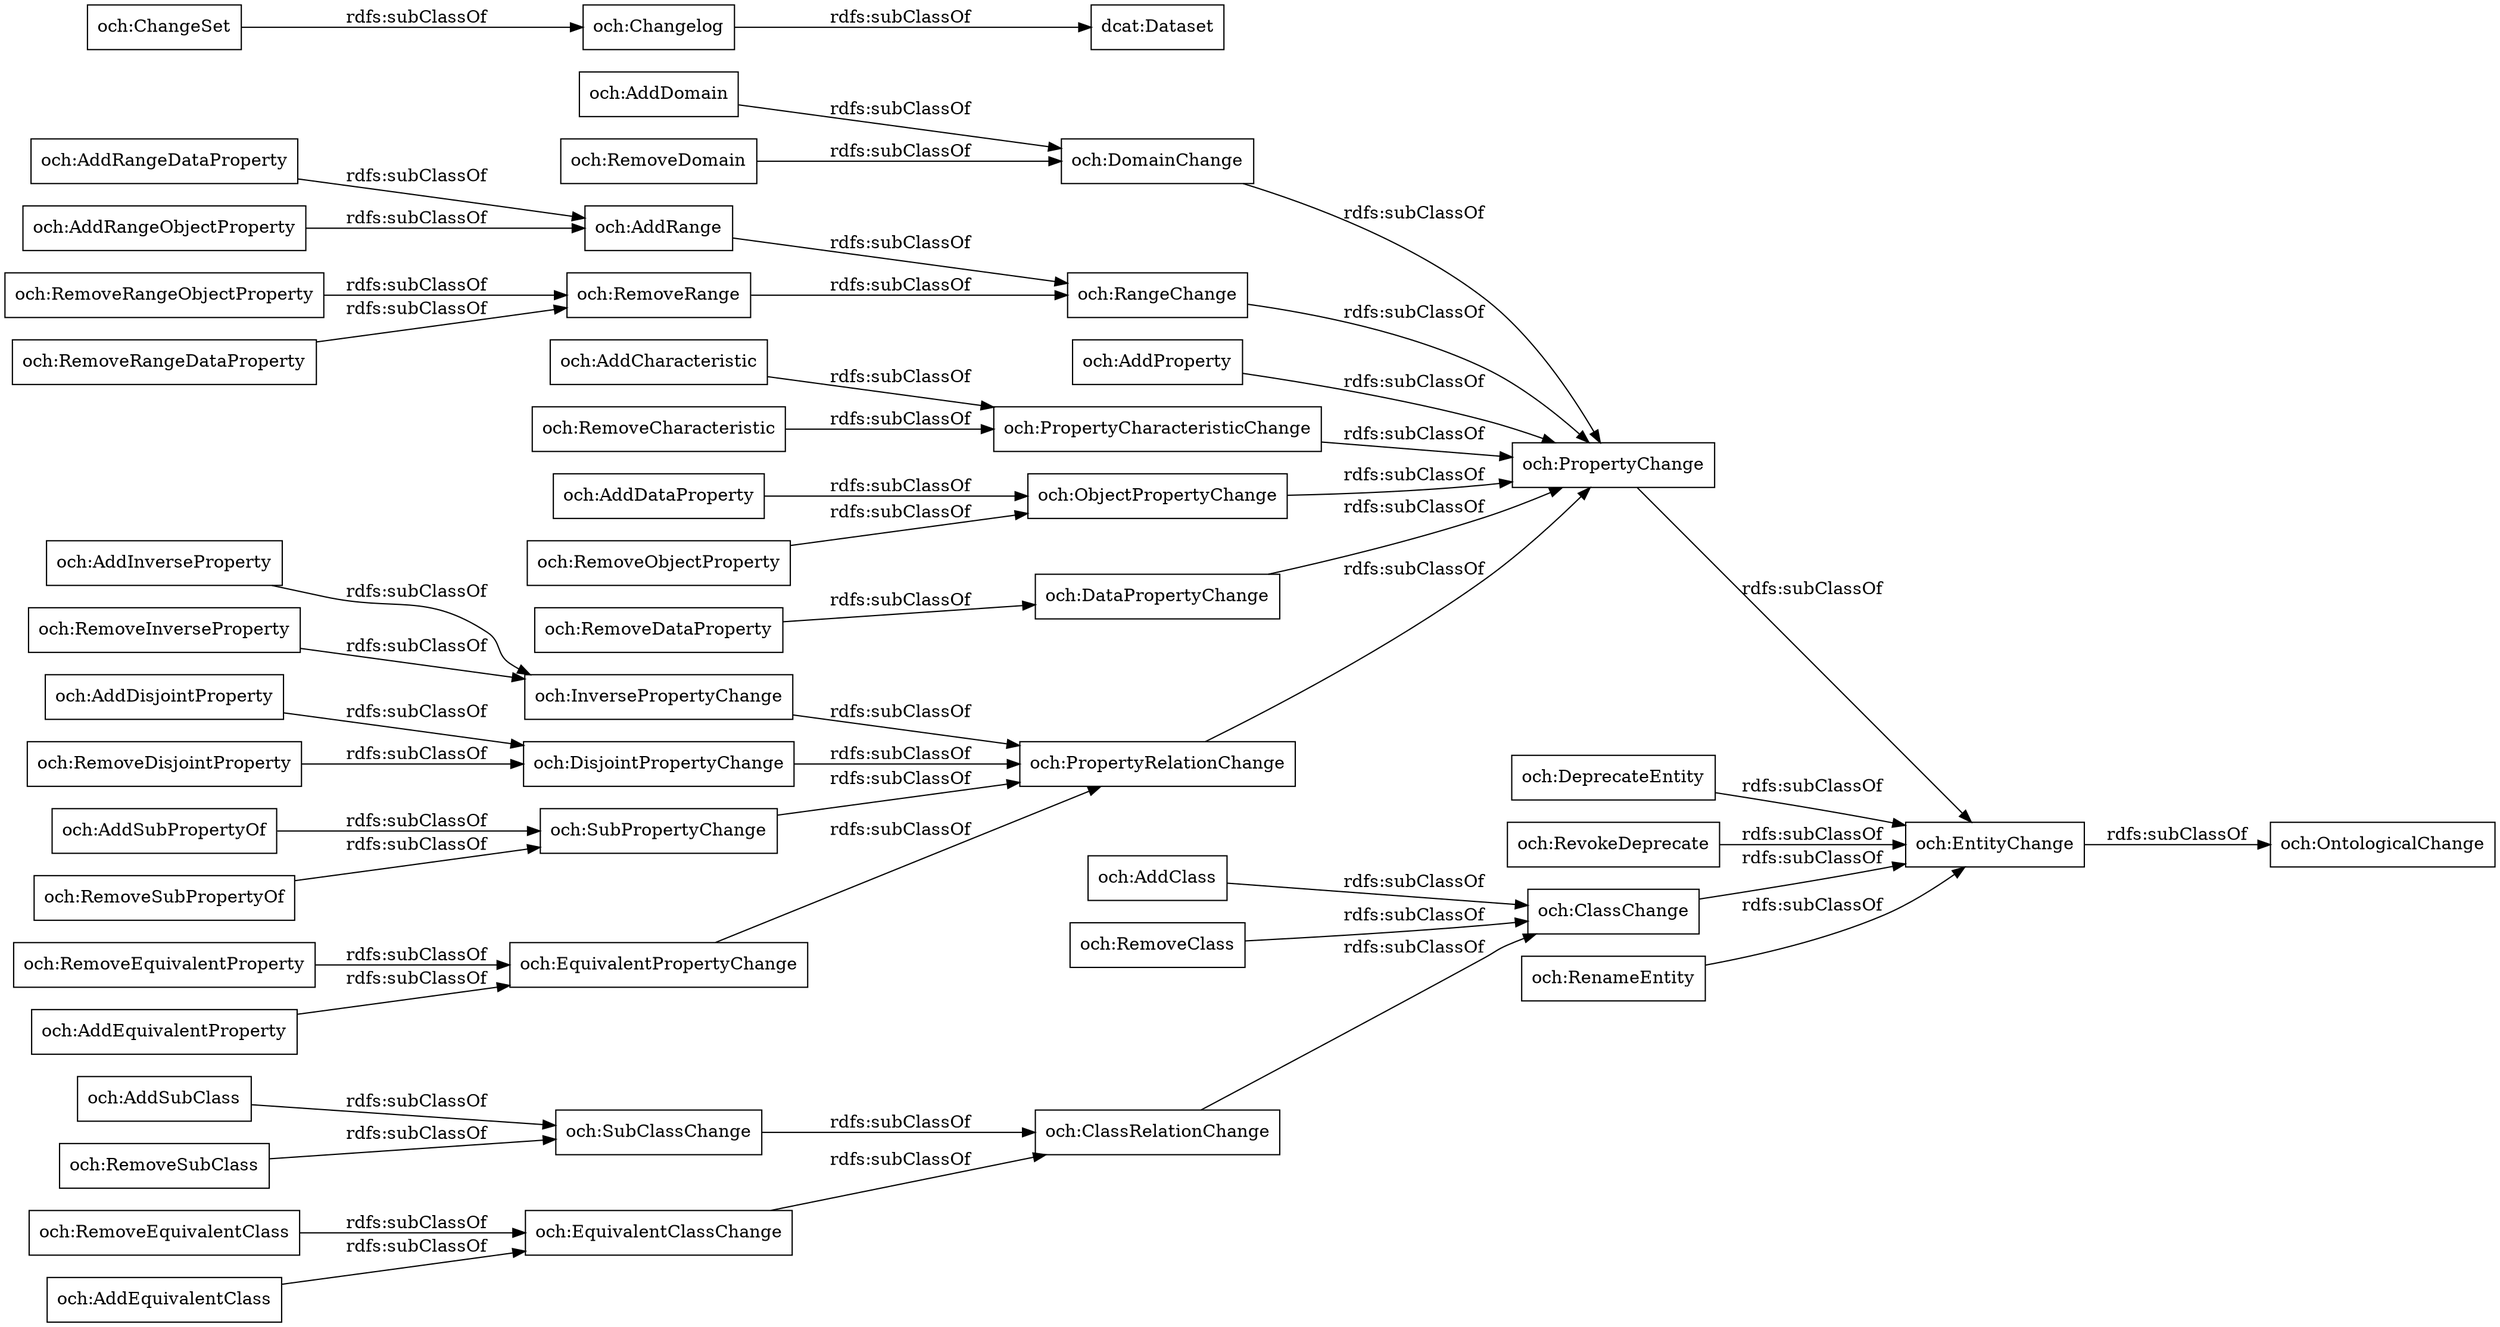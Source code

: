 digraph ar2dtool_diagram { 
rankdir=LR;
size="1000"
node [shape = rectangle, color="black"]; "och:AddSubClass" "och:RemoveDomain" "och:PropertyCharacteristicChange" "och:AddRangeDataProperty" "och:ObjectPropertyChange" "och:AddSubPropertyOf" "och:RemoveEquivalentProperty" "och:ClassChange" "och:EntityChange" "och:EquivalentClassChange" "och:AddClass" "och:RemoveRangeObjectProperty" "och:RemoveSubClass" "och:DataPropertyChange" "och:ClassRelationChange" "och:RemoveRange" "och:AddRangeObjectProperty" "och:RemoveObjectProperty" "och:PropertyRelationChange" "och:DeprecateEntity" "och:RevokeDeprecate" "och:DomainChange" "och:AddEquivalentClass" "och:OntologicalChange" "och:PropertyChange" "och:SubPropertyChange" "och:RemoveCharacteristic" "och:RemoveDataProperty" "och:AddDisjointProperty" "och:RemoveClass" "och:RemoveEquivalentClass" "och:RemoveDisjointProperty" "och:Changelog" "och:DisjointPropertyChange" "och:RemoveRangeDataProperty" "och:AddRange" "och:AddInverseProperty" "dcat:Dataset" "och:RenameEntity" "och:RemoveInverseProperty" "och:SubClassChange" "och:AddCharacteristic" "och:RemoveSubPropertyOf" "och:AddEquivalentProperty" "och:EquivalentPropertyChange" "och:RangeChange" "och:AddDomain" "och:AddDataProperty" "och:InversePropertyChange" "och:ChangeSet" "och:AddProperty" ; /*classes style*/
	"och:AddInverseProperty" -> "och:InversePropertyChange" [ label = "rdfs:subClassOf" ];
	"och:AddDomain" -> "och:DomainChange" [ label = "rdfs:subClassOf" ];
	"och:SubClassChange" -> "och:ClassRelationChange" [ label = "rdfs:subClassOf" ];
	"och:EntityChange" -> "och:OntologicalChange" [ label = "rdfs:subClassOf" ];
	"och:AddRangeObjectProperty" -> "och:AddRange" [ label = "rdfs:subClassOf" ];
	"och:InversePropertyChange" -> "och:PropertyRelationChange" [ label = "rdfs:subClassOf" ];
	"och:AddRangeDataProperty" -> "och:AddRange" [ label = "rdfs:subClassOf" ];
	"och:AddClass" -> "och:ClassChange" [ label = "rdfs:subClassOf" ];
	"och:EquivalentClassChange" -> "och:ClassRelationChange" [ label = "rdfs:subClassOf" ];
	"och:AddProperty" -> "och:PropertyChange" [ label = "rdfs:subClassOf" ];
	"och:Changelog" -> "dcat:Dataset" [ label = "rdfs:subClassOf" ];
	"och:ClassChange" -> "och:EntityChange" [ label = "rdfs:subClassOf" ];
	"och:AddSubClass" -> "och:SubClassChange" [ label = "rdfs:subClassOf" ];
	"och:PropertyCharacteristicChange" -> "och:PropertyChange" [ label = "rdfs:subClassOf" ];
	"och:RangeChange" -> "och:PropertyChange" [ label = "rdfs:subClassOf" ];
	"och:PropertyRelationChange" -> "och:PropertyChange" [ label = "rdfs:subClassOf" ];
	"och:RenameEntity" -> "och:EntityChange" [ label = "rdfs:subClassOf" ];
	"och:AddEquivalentClass" -> "och:EquivalentClassChange" [ label = "rdfs:subClassOf" ];
	"och:ChangeSet" -> "och:Changelog" [ label = "rdfs:subClassOf" ];
	"och:AddDisjointProperty" -> "och:DisjointPropertyChange" [ label = "rdfs:subClassOf" ];
	"och:SubPropertyChange" -> "och:PropertyRelationChange" [ label = "rdfs:subClassOf" ];
	"och:DataPropertyChange" -> "och:PropertyChange" [ label = "rdfs:subClassOf" ];
	"och:RemoveDisjointProperty" -> "och:DisjointPropertyChange" [ label = "rdfs:subClassOf" ];
	"och:RemoveEquivalentProperty" -> "och:EquivalentPropertyChange" [ label = "rdfs:subClassOf" ];
	"och:DomainChange" -> "och:PropertyChange" [ label = "rdfs:subClassOf" ];
	"och:DisjointPropertyChange" -> "och:PropertyRelationChange" [ label = "rdfs:subClassOf" ];
	"och:RevokeDeprecate" -> "och:EntityChange" [ label = "rdfs:subClassOf" ];
	"och:AddSubPropertyOf" -> "och:SubPropertyChange" [ label = "rdfs:subClassOf" ];
	"och:RemoveRangeObjectProperty" -> "och:RemoveRange" [ label = "rdfs:subClassOf" ];
	"och:RemoveClass" -> "och:ClassChange" [ label = "rdfs:subClassOf" ];
	"och:RemoveSubClass" -> "och:SubClassChange" [ label = "rdfs:subClassOf" ];
	"och:RemoveInverseProperty" -> "och:InversePropertyChange" [ label = "rdfs:subClassOf" ];
	"och:RemoveCharacteristic" -> "och:PropertyCharacteristicChange" [ label = "rdfs:subClassOf" ];
	"och:EquivalentPropertyChange" -> "och:PropertyRelationChange" [ label = "rdfs:subClassOf" ];
	"och:RemoveDomain" -> "och:DomainChange" [ label = "rdfs:subClassOf" ];
	"och:RemoveObjectProperty" -> "och:ObjectPropertyChange" [ label = "rdfs:subClassOf" ];
	"och:AddRange" -> "och:RangeChange" [ label = "rdfs:subClassOf" ];
	"och:ClassRelationChange" -> "och:ClassChange" [ label = "rdfs:subClassOf" ];
	"och:RemoveRange" -> "och:RangeChange" [ label = "rdfs:subClassOf" ];
	"och:RemoveSubPropertyOf" -> "och:SubPropertyChange" [ label = "rdfs:subClassOf" ];
	"och:RemoveRangeDataProperty" -> "och:RemoveRange" [ label = "rdfs:subClassOf" ];
	"och:AddCharacteristic" -> "och:PropertyCharacteristicChange" [ label = "rdfs:subClassOf" ];
	"och:ObjectPropertyChange" -> "och:PropertyChange" [ label = "rdfs:subClassOf" ];
	"och:AddDataProperty" -> "och:ObjectPropertyChange" [ label = "rdfs:subClassOf" ];
	"och:RemoveEquivalentClass" -> "och:EquivalentClassChange" [ label = "rdfs:subClassOf" ];
	"och:AddEquivalentProperty" -> "och:EquivalentPropertyChange" [ label = "rdfs:subClassOf" ];
	"och:RemoveDataProperty" -> "och:DataPropertyChange" [ label = "rdfs:subClassOf" ];
	"och:PropertyChange" -> "och:EntityChange" [ label = "rdfs:subClassOf" ];
	"och:DeprecateEntity" -> "och:EntityChange" [ label = "rdfs:subClassOf" ];

}
